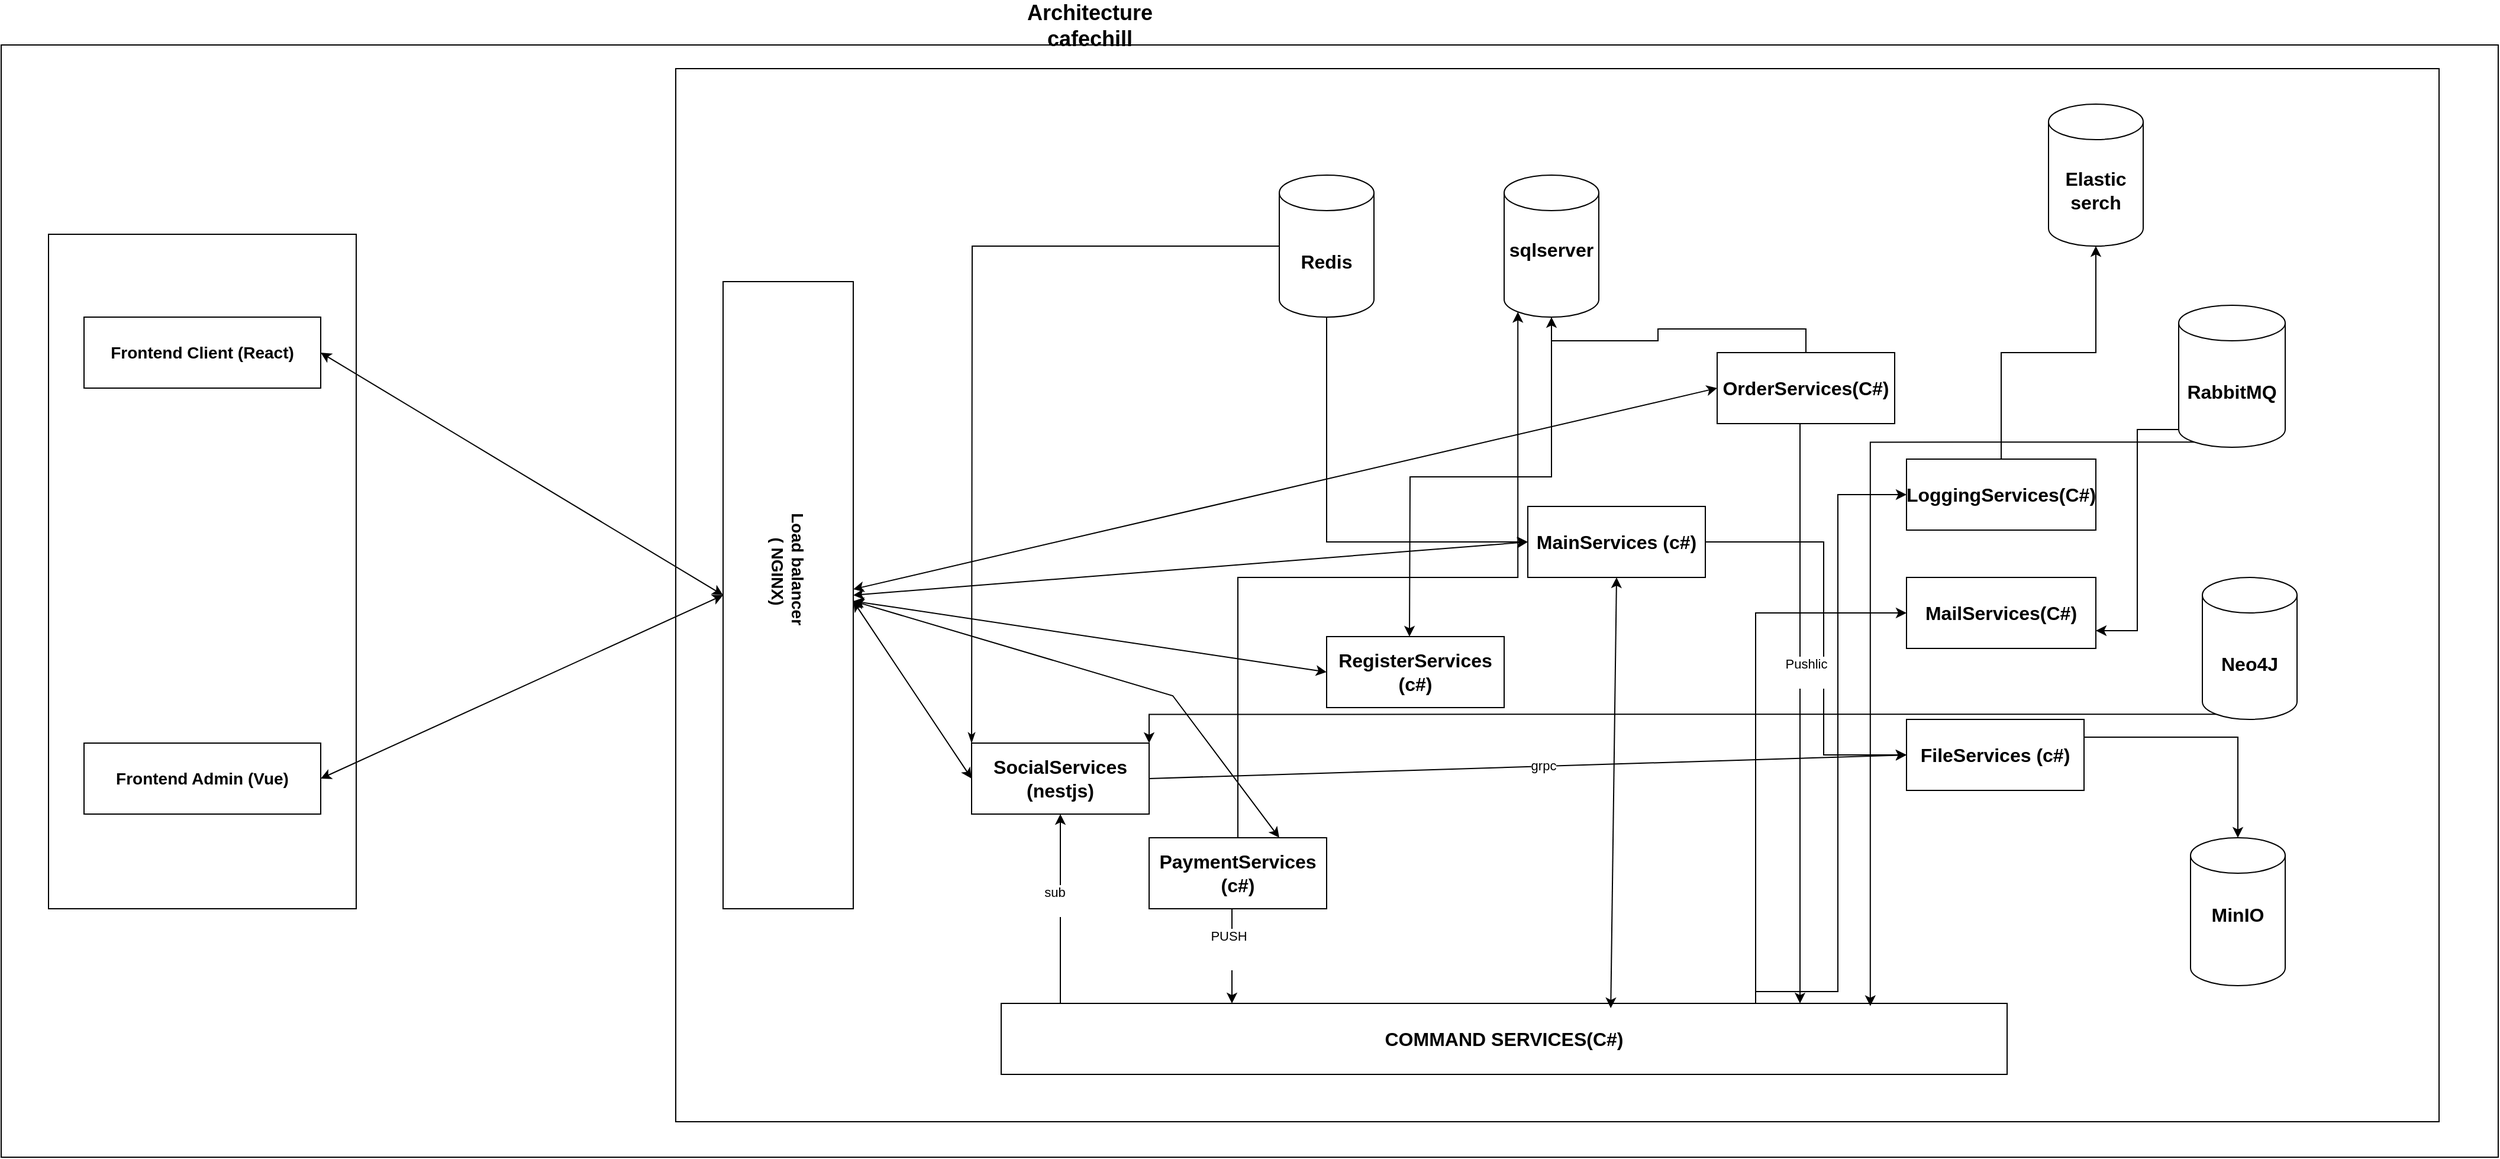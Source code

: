 <mxfile version="24.2.2" type="github">
  <diagram name="Page-1" id="coKHbARrsmwiCg2Dri9X">
    <mxGraphModel dx="2625" dy="2425" grid="1" gridSize="10" guides="1" tooltips="1" connect="1" arrows="1" fold="1" page="1" pageScale="1" pageWidth="850" pageHeight="1100" math="0" shadow="0">
      <root>
        <mxCell id="0" />
        <mxCell id="1" parent="0" />
        <mxCell id="4RAfpSyg_BSETin1A7ut-2" value="" style="rounded=0;whiteSpace=wrap;html=1;fillColor=none;movable=0;resizable=0;rotatable=0;deletable=0;editable=0;locked=1;connectable=0;" vertex="1" parent="1">
          <mxGeometry x="30" y="-70" width="2110" height="940" as="geometry" />
        </mxCell>
        <mxCell id="4RAfpSyg_BSETin1A7ut-3" value="&lt;b style=&quot;font-size: 18px;&quot;&gt;&lt;font style=&quot;font-size: 18px;&quot;&gt;Architecture&lt;/font&gt;&lt;/b&gt;&lt;div style=&quot;font-size: 18px;&quot;&gt;&lt;b&gt;&lt;font style=&quot;font-size: 18px;&quot;&gt;cafechill&lt;/font&gt;&lt;/b&gt;&lt;/div&gt;&lt;div style=&quot;font-size: 18px;&quot;&gt;&lt;br&gt;&lt;/div&gt;" style="text;html=1;align=center;verticalAlign=middle;whiteSpace=wrap;rounded=0;strokeWidth=8;movable=0;resizable=0;rotatable=0;deletable=0;editable=0;locked=1;connectable=0;" vertex="1" parent="1">
          <mxGeometry x="870" y="-90" width="160" height="30" as="geometry" />
        </mxCell>
        <UserObject label="" link="https://w7.pngwing.com/pngs/452/495/png-transparent-react-javascript-angularjs-ionic-github-text-logo-symmetry-thumbnail.png" id="4RAfpSyg_BSETin1A7ut-5">
          <mxCell style="rounded=0;whiteSpace=wrap;html=1;fillColor=none;movable=0;resizable=0;rotatable=0;deletable=0;editable=0;locked=1;connectable=0;" vertex="1" parent="1">
            <mxGeometry x="70" y="90" width="260" height="570" as="geometry" />
          </mxCell>
        </UserObject>
        <mxCell id="4RAfpSyg_BSETin1A7ut-7" value="&lt;b&gt;&lt;font style=&quot;font-size: 14px;&quot;&gt;Frontend Client (React)&lt;/font&gt;&lt;/b&gt;" style="rounded=0;whiteSpace=wrap;html=1;movable=0;resizable=0;rotatable=0;deletable=0;editable=0;locked=1;connectable=0;" vertex="1" parent="1">
          <mxGeometry x="100" y="160" width="200" height="60" as="geometry" />
        </mxCell>
        <mxCell id="4RAfpSyg_BSETin1A7ut-8" value="&lt;b&gt;&lt;font style=&quot;font-size: 14px;&quot;&gt;Frontend Admin (Vue)&lt;/font&gt;&lt;/b&gt;" style="rounded=0;whiteSpace=wrap;html=1;movable=0;resizable=0;rotatable=0;deletable=0;editable=0;locked=1;connectable=0;" vertex="1" parent="1">
          <mxGeometry x="100" y="520" width="200" height="60" as="geometry" />
        </mxCell>
        <mxCell id="4RAfpSyg_BSETin1A7ut-10" value="" style="rounded=0;whiteSpace=wrap;html=1;fillColor=none;movable=0;resizable=0;rotatable=0;deletable=0;editable=0;locked=1;connectable=0;" vertex="1" parent="1">
          <mxGeometry x="600" y="-50" width="1490" height="890" as="geometry" />
        </mxCell>
        <mxCell id="4RAfpSyg_BSETin1A7ut-11" value="" style="rounded=0;whiteSpace=wrap;html=1;movable=0;resizable=0;rotatable=0;deletable=0;editable=0;locked=1;connectable=0;" vertex="1" parent="1">
          <mxGeometry x="640" y="130" width="110" height="530" as="geometry" />
        </mxCell>
        <mxCell id="4RAfpSyg_BSETin1A7ut-12" value="&lt;b&gt;&lt;font style=&quot;font-size: 14px;&quot;&gt;Load balancer&amp;nbsp;&lt;/font&gt;&lt;/b&gt;&lt;div&gt;&lt;b&gt;&lt;font style=&quot;font-size: 14px;&quot;&gt;( NGINX)&lt;/font&gt;&lt;/b&gt;&lt;/div&gt;" style="text;html=1;align=center;verticalAlign=middle;whiteSpace=wrap;rounded=0;rotation=90;movable=0;resizable=0;rotatable=0;deletable=0;editable=0;locked=1;connectable=0;" vertex="1" parent="1">
          <mxGeometry x="625" y="360" width="140" height="30" as="geometry" />
        </mxCell>
        <mxCell id="4RAfpSyg_BSETin1A7ut-70" style="edgeStyle=orthogonalEdgeStyle;rounded=0;orthogonalLoop=1;jettySize=auto;html=1;exitX=0.75;exitY=0;exitDx=0;exitDy=0;entryX=0;entryY=0.5;entryDx=0;entryDy=0;movable=0;resizable=0;rotatable=0;deletable=0;editable=0;locked=1;connectable=0;" edge="1" parent="1" source="4RAfpSyg_BSETin1A7ut-14" target="4RAfpSyg_BSETin1A7ut-29">
          <mxGeometry relative="1" as="geometry" />
        </mxCell>
        <mxCell id="4RAfpSyg_BSETin1A7ut-14" value="&lt;font size=&quot;1&quot;&gt;&lt;b style=&quot;font-size: 16px;&quot;&gt;COMMAND SERVICES(C#)&lt;/b&gt;&lt;/font&gt;" style="rounded=0;whiteSpace=wrap;html=1;movable=0;resizable=0;rotatable=0;deletable=0;editable=0;locked=1;connectable=0;" vertex="1" parent="1">
          <mxGeometry x="875" y="740" width="850" height="60" as="geometry" />
        </mxCell>
        <mxCell id="4RAfpSyg_BSETin1A7ut-79" style="edgeStyle=orthogonalEdgeStyle;rounded=0;orthogonalLoop=1;jettySize=auto;html=1;exitX=0.145;exitY=1;exitDx=0;exitDy=-4.35;exitPerimeter=0;entryX=1;entryY=0;entryDx=0;entryDy=0;movable=0;resizable=0;rotatable=0;deletable=0;editable=0;locked=1;connectable=0;" edge="1" parent="1" source="4RAfpSyg_BSETin1A7ut-16" target="4RAfpSyg_BSETin1A7ut-28">
          <mxGeometry relative="1" as="geometry" />
        </mxCell>
        <mxCell id="4RAfpSyg_BSETin1A7ut-16" value="&lt;font style=&quot;font-size: 16px;&quot;&gt;&lt;b&gt;Neo4J&lt;/b&gt;&lt;/font&gt;" style="shape=cylinder3;whiteSpace=wrap;html=1;boundedLbl=1;backgroundOutline=1;size=15;movable=0;resizable=0;rotatable=0;deletable=0;editable=0;locked=1;connectable=0;" vertex="1" parent="1">
          <mxGeometry x="1890" y="380" width="80" height="120" as="geometry" />
        </mxCell>
        <mxCell id="4RAfpSyg_BSETin1A7ut-74" style="edgeStyle=orthogonalEdgeStyle;rounded=0;orthogonalLoop=1;jettySize=auto;html=1;exitX=0.5;exitY=1;exitDx=0;exitDy=0;exitPerimeter=0;movable=0;resizable=0;rotatable=0;deletable=0;editable=0;locked=1;connectable=0;" edge="1" parent="1" source="4RAfpSyg_BSETin1A7ut-17">
          <mxGeometry relative="1" as="geometry">
            <mxPoint x="1220" y="430" as="targetPoint" />
          </mxGeometry>
        </mxCell>
        <mxCell id="4RAfpSyg_BSETin1A7ut-17" value="&lt;span style=&quot;font-size: 16px;&quot;&gt;&lt;font style=&quot;font-size: 16px;&quot;&gt;&lt;b&gt;sqlserver&lt;/b&gt;&lt;/font&gt;&lt;/span&gt;&lt;div style=&quot;font-size: 16px;&quot;&gt;&lt;br&gt;&lt;/div&gt;" style="shape=cylinder3;whiteSpace=wrap;html=1;boundedLbl=1;backgroundOutline=1;size=15;movable=0;resizable=0;rotatable=0;deletable=0;editable=0;locked=1;connectable=0;" vertex="1" parent="1">
          <mxGeometry x="1300" y="40" width="80" height="120" as="geometry" />
        </mxCell>
        <mxCell id="4RAfpSyg_BSETin1A7ut-76" style="edgeStyle=orthogonalEdgeStyle;rounded=0;orthogonalLoop=1;jettySize=auto;html=1;exitX=0;exitY=0.5;exitDx=0;exitDy=0;exitPerimeter=0;endArrow=classicThin;endFill=1;movable=0;resizable=0;rotatable=0;deletable=0;editable=0;locked=1;connectable=0;" edge="1" parent="1" source="4RAfpSyg_BSETin1A7ut-18">
          <mxGeometry relative="1" as="geometry">
            <mxPoint x="850" y="520" as="targetPoint" />
          </mxGeometry>
        </mxCell>
        <mxCell id="4RAfpSyg_BSETin1A7ut-85" style="edgeStyle=orthogonalEdgeStyle;rounded=0;orthogonalLoop=1;jettySize=auto;html=1;exitX=0.5;exitY=1;exitDx=0;exitDy=0;exitPerimeter=0;entryX=0;entryY=0.5;entryDx=0;entryDy=0;movable=0;resizable=0;rotatable=0;deletable=0;editable=0;locked=1;connectable=0;" edge="1" parent="1" source="4RAfpSyg_BSETin1A7ut-18" target="4RAfpSyg_BSETin1A7ut-22">
          <mxGeometry relative="1" as="geometry" />
        </mxCell>
        <mxCell id="4RAfpSyg_BSETin1A7ut-18" value="&lt;font style=&quot;font-size: 16px;&quot;&gt;&lt;b&gt;Redis&lt;/b&gt;&lt;/font&gt;" style="shape=cylinder3;whiteSpace=wrap;html=1;boundedLbl=1;backgroundOutline=1;size=15;movable=0;resizable=0;rotatable=0;deletable=0;editable=0;locked=1;connectable=0;" vertex="1" parent="1">
          <mxGeometry x="1110" y="40" width="80" height="120" as="geometry" />
        </mxCell>
        <mxCell id="4RAfpSyg_BSETin1A7ut-83" style="edgeStyle=orthogonalEdgeStyle;rounded=0;orthogonalLoop=1;jettySize=auto;html=1;exitX=0;exitY=1;exitDx=0;exitDy=-15;exitPerimeter=0;entryX=1;entryY=0.75;entryDx=0;entryDy=0;movable=0;resizable=0;rotatable=0;deletable=0;editable=0;locked=1;connectable=0;" edge="1" parent="1" source="4RAfpSyg_BSETin1A7ut-19" target="4RAfpSyg_BSETin1A7ut-29">
          <mxGeometry relative="1" as="geometry" />
        </mxCell>
        <mxCell id="4RAfpSyg_BSETin1A7ut-19" value="&lt;font style=&quot;font-size: 16px;&quot;&gt;&lt;b&gt;RabbitMQ&lt;/b&gt;&lt;/font&gt;" style="shape=cylinder3;whiteSpace=wrap;html=1;boundedLbl=1;backgroundOutline=1;size=15;movable=0;resizable=0;rotatable=0;deletable=0;editable=0;locked=1;connectable=0;" vertex="1" parent="1">
          <mxGeometry x="1870" y="150" width="90" height="120" as="geometry" />
        </mxCell>
        <mxCell id="4RAfpSyg_BSETin1A7ut-20" value="&lt;span style=&quot;font-size: 16px;&quot;&gt;&lt;b&gt;Elastic&lt;/b&gt;&lt;/span&gt;&lt;div&gt;&lt;span style=&quot;font-size: 16px;&quot;&gt;&lt;b&gt;serch&lt;/b&gt;&lt;/span&gt;&lt;/div&gt;" style="shape=cylinder3;whiteSpace=wrap;html=1;boundedLbl=1;backgroundOutline=1;size=15;movable=0;resizable=0;rotatable=0;deletable=0;editable=0;locked=1;connectable=0;" vertex="1" parent="1">
          <mxGeometry x="1760" y="-20" width="80" height="120" as="geometry" />
        </mxCell>
        <mxCell id="4RAfpSyg_BSETin1A7ut-21" value="&lt;span style=&quot;font-size: 16px;&quot;&gt;&lt;b&gt;MinIO&lt;/b&gt;&lt;/span&gt;&lt;div&gt;&lt;span style=&quot;font-size: 16px;&quot;&gt;&lt;b&gt;&lt;br&gt;&lt;/b&gt;&lt;/span&gt;&lt;/div&gt;" style="shape=cylinder3;whiteSpace=wrap;html=1;boundedLbl=1;backgroundOutline=1;size=15;movable=0;resizable=0;rotatable=0;deletable=0;editable=0;locked=1;connectable=0;" vertex="1" parent="1">
          <mxGeometry x="1880" y="600" width="80" height="125" as="geometry" />
        </mxCell>
        <mxCell id="4RAfpSyg_BSETin1A7ut-81" style="edgeStyle=orthogonalEdgeStyle;rounded=0;orthogonalLoop=1;jettySize=auto;html=1;exitX=1;exitY=0.5;exitDx=0;exitDy=0;entryX=0;entryY=0.5;entryDx=0;entryDy=0;movable=0;resizable=0;rotatable=0;deletable=0;editable=0;locked=1;connectable=0;" edge="1" parent="1" source="4RAfpSyg_BSETin1A7ut-22" target="4RAfpSyg_BSETin1A7ut-24">
          <mxGeometry relative="1" as="geometry">
            <mxPoint x="1450" y="600" as="targetPoint" />
            <Array as="points">
              <mxPoint x="1570" y="350" />
              <mxPoint x="1570" y="530" />
            </Array>
          </mxGeometry>
        </mxCell>
        <mxCell id="4RAfpSyg_BSETin1A7ut-22" value="&lt;b&gt;&lt;font style=&quot;font-size: 16px;&quot;&gt;MainServices (c#)&lt;/font&gt;&lt;/b&gt;" style="rounded=0;whiteSpace=wrap;html=1;movable=0;resizable=0;rotatable=0;deletable=0;editable=0;locked=1;connectable=0;" vertex="1" parent="1">
          <mxGeometry x="1320" y="320" width="150" height="60" as="geometry" />
        </mxCell>
        <mxCell id="4RAfpSyg_BSETin1A7ut-80" style="edgeStyle=orthogonalEdgeStyle;rounded=0;orthogonalLoop=1;jettySize=auto;html=1;exitX=1;exitY=0.25;exitDx=0;exitDy=0;movable=0;resizable=0;rotatable=0;deletable=0;editable=0;locked=1;connectable=0;" edge="1" parent="1" source="4RAfpSyg_BSETin1A7ut-24" target="4RAfpSyg_BSETin1A7ut-21">
          <mxGeometry relative="1" as="geometry" />
        </mxCell>
        <mxCell id="4RAfpSyg_BSETin1A7ut-24" value="&lt;b&gt;&lt;font style=&quot;font-size: 16px;&quot;&gt;FileServices (c#)&lt;/font&gt;&lt;/b&gt;" style="rounded=0;whiteSpace=wrap;html=1;movable=0;resizable=0;rotatable=0;deletable=0;editable=0;locked=1;connectable=0;" vertex="1" parent="1">
          <mxGeometry x="1640" y="500" width="150" height="60" as="geometry" />
        </mxCell>
        <mxCell id="4RAfpSyg_BSETin1A7ut-25" value="&lt;font style=&quot;font-size: 16px;&quot;&gt;&lt;b&gt;LoggingServices(C#)&lt;/b&gt;&lt;/font&gt;" style="rounded=0;whiteSpace=wrap;html=1;movable=0;resizable=0;rotatable=0;deletable=0;editable=0;locked=1;connectable=0;" vertex="1" parent="1">
          <mxGeometry x="1640" y="280" width="160" height="60" as="geometry" />
        </mxCell>
        <mxCell id="4RAfpSyg_BSETin1A7ut-27" value="&lt;b&gt;&lt;font style=&quot;font-size: 16px;&quot;&gt;OrderServices(C#)&lt;/font&gt;&lt;/b&gt;" style="rounded=0;whiteSpace=wrap;html=1;movable=0;resizable=0;rotatable=0;deletable=0;editable=0;locked=1;connectable=0;" vertex="1" parent="1">
          <mxGeometry x="1480" y="190" width="150" height="60" as="geometry" />
        </mxCell>
        <mxCell id="4RAfpSyg_BSETin1A7ut-28" value="&lt;b&gt;&lt;font style=&quot;font-size: 16px;&quot;&gt;SocialServices (nestjs)&lt;/font&gt;&lt;/b&gt;" style="rounded=0;whiteSpace=wrap;html=1;fontStyle=0;movable=0;resizable=0;rotatable=0;deletable=0;editable=0;locked=1;connectable=0;" vertex="1" parent="1">
          <mxGeometry x="850" y="520" width="150" height="60" as="geometry" />
        </mxCell>
        <mxCell id="4RAfpSyg_BSETin1A7ut-29" value="&lt;b&gt;&lt;font style=&quot;font-size: 16px;&quot;&gt;MailServices(C#)&lt;/font&gt;&lt;/b&gt;" style="rounded=0;whiteSpace=wrap;html=1;movable=0;resizable=0;rotatable=0;deletable=0;editable=0;locked=1;connectable=0;" vertex="1" parent="1">
          <mxGeometry x="1640" y="380" width="160" height="60" as="geometry" />
        </mxCell>
        <mxCell id="4RAfpSyg_BSETin1A7ut-30" value="&lt;font style=&quot;font-size: 16px;&quot;&gt;&lt;b&gt;PaymentServices&lt;/b&gt;&lt;/font&gt;&lt;div&gt;&lt;font style=&quot;font-size: 16px;&quot;&gt;&lt;b&gt;(c#)&lt;/b&gt;&lt;/font&gt;&lt;/div&gt;" style="rounded=0;whiteSpace=wrap;html=1;movable=0;resizable=0;rotatable=0;deletable=0;editable=0;locked=1;connectable=0;" vertex="1" parent="1">
          <mxGeometry x="1000" y="600" width="150" height="60" as="geometry" />
        </mxCell>
        <mxCell id="4RAfpSyg_BSETin1A7ut-31" value="&lt;span style=&quot;font-size: 16px;&quot;&gt;&lt;b&gt;RegisterServices (c#)&lt;/b&gt;&lt;/span&gt;" style="rounded=0;whiteSpace=wrap;html=1;fontStyle=0;movable=0;resizable=0;rotatable=0;deletable=0;editable=0;locked=1;connectable=0;" vertex="1" parent="1">
          <mxGeometry x="1150" y="430" width="150" height="60" as="geometry" />
        </mxCell>
        <mxCell id="4RAfpSyg_BSETin1A7ut-34" value="" style="endArrow=classic;startArrow=classic;html=1;rounded=0;entryX=0;entryY=0.5;entryDx=0;entryDy=0;movable=0;resizable=0;rotatable=0;deletable=0;editable=0;locked=1;connectable=0;" edge="1" parent="1" target="4RAfpSyg_BSETin1A7ut-11">
          <mxGeometry width="50" height="50" relative="1" as="geometry">
            <mxPoint x="300" y="550" as="sourcePoint" />
            <mxPoint x="450" y="490" as="targetPoint" />
          </mxGeometry>
        </mxCell>
        <mxCell id="4RAfpSyg_BSETin1A7ut-36" value="" style="endArrow=classic;startArrow=classic;html=1;rounded=0;exitX=1;exitY=0.5;exitDx=0;exitDy=0;entryX=0;entryY=0.5;entryDx=0;entryDy=0;movable=0;resizable=0;rotatable=0;deletable=0;editable=0;locked=1;connectable=0;" edge="1" parent="1" source="4RAfpSyg_BSETin1A7ut-7" target="4RAfpSyg_BSETin1A7ut-11">
          <mxGeometry width="50" height="50" relative="1" as="geometry">
            <mxPoint x="800" y="460" as="sourcePoint" />
            <mxPoint x="640" y="380" as="targetPoint" />
          </mxGeometry>
        </mxCell>
        <mxCell id="4RAfpSyg_BSETin1A7ut-45" value="" style="endArrow=classic;startArrow=classic;html=1;rounded=0;entryX=0;entryY=0.5;entryDx=0;entryDy=0;movable=0;resizable=0;rotatable=0;deletable=0;editable=0;locked=1;connectable=0;" edge="1" parent="1" target="4RAfpSyg_BSETin1A7ut-27">
          <mxGeometry width="50" height="50" relative="1" as="geometry">
            <mxPoint x="750" y="390" as="sourcePoint" />
            <mxPoint x="800" y="340" as="targetPoint" />
          </mxGeometry>
        </mxCell>
        <mxCell id="4RAfpSyg_BSETin1A7ut-48" value="" style="endArrow=classic;startArrow=classic;html=1;rounded=0;entryX=0;entryY=0.5;entryDx=0;entryDy=0;exitX=1;exitY=0.5;exitDx=0;exitDy=0;movable=0;resizable=0;rotatable=0;deletable=0;editable=0;locked=1;connectable=0;" edge="1" parent="1" source="4RAfpSyg_BSETin1A7ut-11" target="4RAfpSyg_BSETin1A7ut-22">
          <mxGeometry width="50" height="50" relative="1" as="geometry">
            <mxPoint x="760" y="400" as="sourcePoint" />
            <mxPoint x="1490" y="230" as="targetPoint" />
          </mxGeometry>
        </mxCell>
        <mxCell id="4RAfpSyg_BSETin1A7ut-49" value="" style="endArrow=classic;startArrow=classic;html=1;rounded=0;entryX=0;entryY=0.5;entryDx=0;entryDy=0;movable=0;resizable=0;rotatable=0;deletable=0;editable=0;locked=1;connectable=0;" edge="1" parent="1" target="4RAfpSyg_BSETin1A7ut-31">
          <mxGeometry width="50" height="50" relative="1" as="geometry">
            <mxPoint x="750" y="400" as="sourcePoint" />
            <mxPoint x="1330" y="360" as="targetPoint" />
          </mxGeometry>
        </mxCell>
        <mxCell id="4RAfpSyg_BSETin1A7ut-50" value="" style="endArrow=classic;startArrow=classic;html=1;rounded=0;entryX=0;entryY=0.5;entryDx=0;entryDy=0;movable=0;resizable=0;rotatable=0;deletable=0;editable=0;locked=1;connectable=0;" edge="1" parent="1" target="4RAfpSyg_BSETin1A7ut-28">
          <mxGeometry width="50" height="50" relative="1" as="geometry">
            <mxPoint x="750" y="400" as="sourcePoint" />
            <mxPoint x="1160" y="470" as="targetPoint" />
          </mxGeometry>
        </mxCell>
        <mxCell id="4RAfpSyg_BSETin1A7ut-51" value="" style="endArrow=classic;startArrow=classic;html=1;rounded=0;movable=0;resizable=0;rotatable=0;deletable=0;editable=0;locked=1;connectable=0;" edge="1" parent="1">
          <mxGeometry width="50" height="50" relative="1" as="geometry">
            <mxPoint x="750" y="400" as="sourcePoint" />
            <mxPoint x="1110" y="600" as="targetPoint" />
            <Array as="points">
              <mxPoint x="1020" y="480" />
            </Array>
          </mxGeometry>
        </mxCell>
        <mxCell id="4RAfpSyg_BSETin1A7ut-54" style="edgeStyle=orthogonalEdgeStyle;rounded=0;orthogonalLoop=1;jettySize=auto;html=1;exitX=0.5;exitY=1;exitDx=0;exitDy=0;movable=0;resizable=0;rotatable=0;deletable=0;editable=0;locked=1;connectable=0;" edge="1" parent="1" source="4RAfpSyg_BSETin1A7ut-25" target="4RAfpSyg_BSETin1A7ut-25">
          <mxGeometry relative="1" as="geometry" />
        </mxCell>
        <mxCell id="4RAfpSyg_BSETin1A7ut-58" value="" style="endArrow=classic;startArrow=classic;html=1;rounded=0;entryX=0.5;entryY=1;entryDx=0;entryDy=0;exitX=0.606;exitY=0.067;exitDx=0;exitDy=0;exitPerimeter=0;movable=0;resizable=0;rotatable=0;deletable=0;editable=0;locked=1;connectable=0;" edge="1" parent="1" source="4RAfpSyg_BSETin1A7ut-14" target="4RAfpSyg_BSETin1A7ut-22">
          <mxGeometry width="50" height="50" relative="1" as="geometry">
            <mxPoint x="1382" y="744" as="sourcePoint" />
            <mxPoint x="1580" y="420" as="targetPoint" />
          </mxGeometry>
        </mxCell>
        <mxCell id="4RAfpSyg_BSETin1A7ut-59" value="" style="endArrow=classic;html=1;rounded=0;movable=0;resizable=0;rotatable=0;deletable=0;editable=0;locked=1;connectable=0;" edge="1" parent="1">
          <mxGeometry width="50" height="50" relative="1" as="geometry">
            <mxPoint x="925" y="740" as="sourcePoint" />
            <mxPoint x="925" y="580" as="targetPoint" />
          </mxGeometry>
        </mxCell>
        <mxCell id="4RAfpSyg_BSETin1A7ut-60" value="sub&lt;div&gt;&lt;br&gt;&lt;/div&gt;" style="edgeLabel;html=1;align=center;verticalAlign=middle;resizable=0;points=[];movable=0;rotatable=0;deletable=0;editable=0;locked=1;connectable=0;" vertex="1" connectable="0" parent="4RAfpSyg_BSETin1A7ut-59">
          <mxGeometry x="0.087" y="5" relative="1" as="geometry">
            <mxPoint as="offset" />
          </mxGeometry>
        </mxCell>
        <mxCell id="4RAfpSyg_BSETin1A7ut-61" value="" style="endArrow=classic;html=1;rounded=0;movable=0;resizable=0;rotatable=0;deletable=0;editable=0;locked=1;connectable=0;" edge="1" parent="1">
          <mxGeometry width="50" height="50" relative="1" as="geometry">
            <mxPoint x="1070" y="660" as="sourcePoint" />
            <mxPoint x="1070" y="740" as="targetPoint" />
          </mxGeometry>
        </mxCell>
        <mxCell id="4RAfpSyg_BSETin1A7ut-62" value="sub&lt;div&gt;&lt;br&gt;&lt;/div&gt;" style="edgeLabel;html=1;align=center;verticalAlign=middle;resizable=0;points=[];movable=0;rotatable=0;deletable=0;editable=0;locked=1;connectable=0;" vertex="1" connectable="0" parent="4RAfpSyg_BSETin1A7ut-61">
          <mxGeometry x="-0.05" y="-2" relative="1" as="geometry">
            <mxPoint as="offset" />
          </mxGeometry>
        </mxCell>
        <mxCell id="4RAfpSyg_BSETin1A7ut-67" value="PUSH&lt;div&gt;&lt;br&gt;&lt;/div&gt;" style="edgeLabel;html=1;align=center;verticalAlign=middle;resizable=0;points=[];movable=0;rotatable=0;deletable=0;editable=0;locked=1;connectable=0;" vertex="1" connectable="0" parent="4RAfpSyg_BSETin1A7ut-61">
          <mxGeometry x="-0.247" y="-3" relative="1" as="geometry">
            <mxPoint as="offset" />
          </mxGeometry>
        </mxCell>
        <mxCell id="4RAfpSyg_BSETin1A7ut-63" value="" style="endArrow=classic;html=1;rounded=0;movable=0;resizable=0;rotatable=0;deletable=0;editable=0;locked=1;connectable=0;" edge="1" parent="1">
          <mxGeometry width="50" height="50" relative="1" as="geometry">
            <mxPoint x="1550" y="250" as="sourcePoint" />
            <mxPoint x="1550" y="740" as="targetPoint" />
          </mxGeometry>
        </mxCell>
        <mxCell id="4RAfpSyg_BSETin1A7ut-64" value="&lt;div&gt;Pushlic&lt;/div&gt;&lt;div&gt;&lt;br&gt;&lt;/div&gt;" style="edgeLabel;html=1;align=center;verticalAlign=middle;resizable=0;points=[];movable=0;rotatable=0;deletable=0;editable=0;locked=1;connectable=0;" vertex="1" connectable="0" parent="4RAfpSyg_BSETin1A7ut-63">
          <mxGeometry x="-0.022" y="3" relative="1" as="geometry">
            <mxPoint x="2" y="-30" as="offset" />
          </mxGeometry>
        </mxCell>
        <mxCell id="4RAfpSyg_BSETin1A7ut-68" value="" style="endArrow=classic;html=1;rounded=0;exitX=1;exitY=0.5;exitDx=0;exitDy=0;entryX=0;entryY=0.5;entryDx=0;entryDy=0;movable=0;resizable=0;rotatable=0;deletable=0;editable=0;locked=1;connectable=0;" edge="1" parent="1" source="4RAfpSyg_BSETin1A7ut-28" target="4RAfpSyg_BSETin1A7ut-24">
          <mxGeometry width="50" height="50" relative="1" as="geometry">
            <mxPoint x="1690" y="500" as="sourcePoint" />
            <mxPoint x="1740" y="450" as="targetPoint" />
          </mxGeometry>
        </mxCell>
        <mxCell id="4RAfpSyg_BSETin1A7ut-69" value="grpc" style="edgeLabel;html=1;align=center;verticalAlign=middle;resizable=0;points=[];movable=0;rotatable=0;deletable=0;editable=0;locked=1;connectable=0;" vertex="1" connectable="0" parent="4RAfpSyg_BSETin1A7ut-68">
          <mxGeometry x="0.04" y="1" relative="1" as="geometry">
            <mxPoint as="offset" />
          </mxGeometry>
        </mxCell>
        <mxCell id="4RAfpSyg_BSETin1A7ut-72" style="edgeStyle=orthogonalEdgeStyle;rounded=0;orthogonalLoop=1;jettySize=auto;html=1;exitX=0.75;exitY=0;exitDx=0;exitDy=0;entryX=0;entryY=0.5;entryDx=0;entryDy=0;movable=0;resizable=0;rotatable=0;deletable=0;editable=0;locked=1;connectable=0;" edge="1" parent="1" source="4RAfpSyg_BSETin1A7ut-14" target="4RAfpSyg_BSETin1A7ut-25">
          <mxGeometry relative="1" as="geometry">
            <mxPoint x="1523" y="750" as="sourcePoint" />
            <mxPoint x="1650" y="420" as="targetPoint" />
            <Array as="points">
              <mxPoint x="1512" y="730" />
              <mxPoint x="1582" y="730" />
              <mxPoint x="1582" y="310" />
            </Array>
          </mxGeometry>
        </mxCell>
        <mxCell id="4RAfpSyg_BSETin1A7ut-75" style="edgeStyle=orthogonalEdgeStyle;rounded=0;orthogonalLoop=1;jettySize=auto;html=1;exitX=0.5;exitY=0;exitDx=0;exitDy=0;entryX=0.5;entryY=1;entryDx=0;entryDy=0;entryPerimeter=0;movable=0;resizable=0;rotatable=0;deletable=0;editable=0;locked=1;connectable=0;" edge="1" parent="1" source="4RAfpSyg_BSETin1A7ut-27" target="4RAfpSyg_BSETin1A7ut-17">
          <mxGeometry relative="1" as="geometry" />
        </mxCell>
        <mxCell id="4RAfpSyg_BSETin1A7ut-78" style="edgeStyle=orthogonalEdgeStyle;rounded=0;orthogonalLoop=1;jettySize=auto;html=1;exitX=0.5;exitY=0;exitDx=0;exitDy=0;entryX=0.5;entryY=1;entryDx=0;entryDy=0;entryPerimeter=0;movable=0;resizable=0;rotatable=0;deletable=0;editable=0;locked=1;connectable=0;" edge="1" parent="1" source="4RAfpSyg_BSETin1A7ut-25" target="4RAfpSyg_BSETin1A7ut-20">
          <mxGeometry relative="1" as="geometry" />
        </mxCell>
        <mxCell id="4RAfpSyg_BSETin1A7ut-82" style="edgeStyle=orthogonalEdgeStyle;rounded=0;orthogonalLoop=1;jettySize=auto;html=1;exitX=0.145;exitY=1;exitDx=0;exitDy=-4.35;exitPerimeter=0;entryX=0.864;entryY=0.037;entryDx=0;entryDy=0;entryPerimeter=0;movable=0;resizable=0;rotatable=0;deletable=0;editable=0;locked=1;connectable=0;" edge="1" parent="1" source="4RAfpSyg_BSETin1A7ut-19" target="4RAfpSyg_BSETin1A7ut-14">
          <mxGeometry relative="1" as="geometry" />
        </mxCell>
        <mxCell id="4RAfpSyg_BSETin1A7ut-84" style="edgeStyle=orthogonalEdgeStyle;rounded=0;orthogonalLoop=1;jettySize=auto;html=1;exitX=0.5;exitY=0;exitDx=0;exitDy=0;entryX=0.145;entryY=1;entryDx=0;entryDy=-4.35;entryPerimeter=0;movable=0;resizable=0;rotatable=0;deletable=0;editable=0;locked=1;connectable=0;" edge="1" parent="1" source="4RAfpSyg_BSETin1A7ut-30" target="4RAfpSyg_BSETin1A7ut-17">
          <mxGeometry relative="1" as="geometry" />
        </mxCell>
      </root>
    </mxGraphModel>
  </diagram>
</mxfile>
